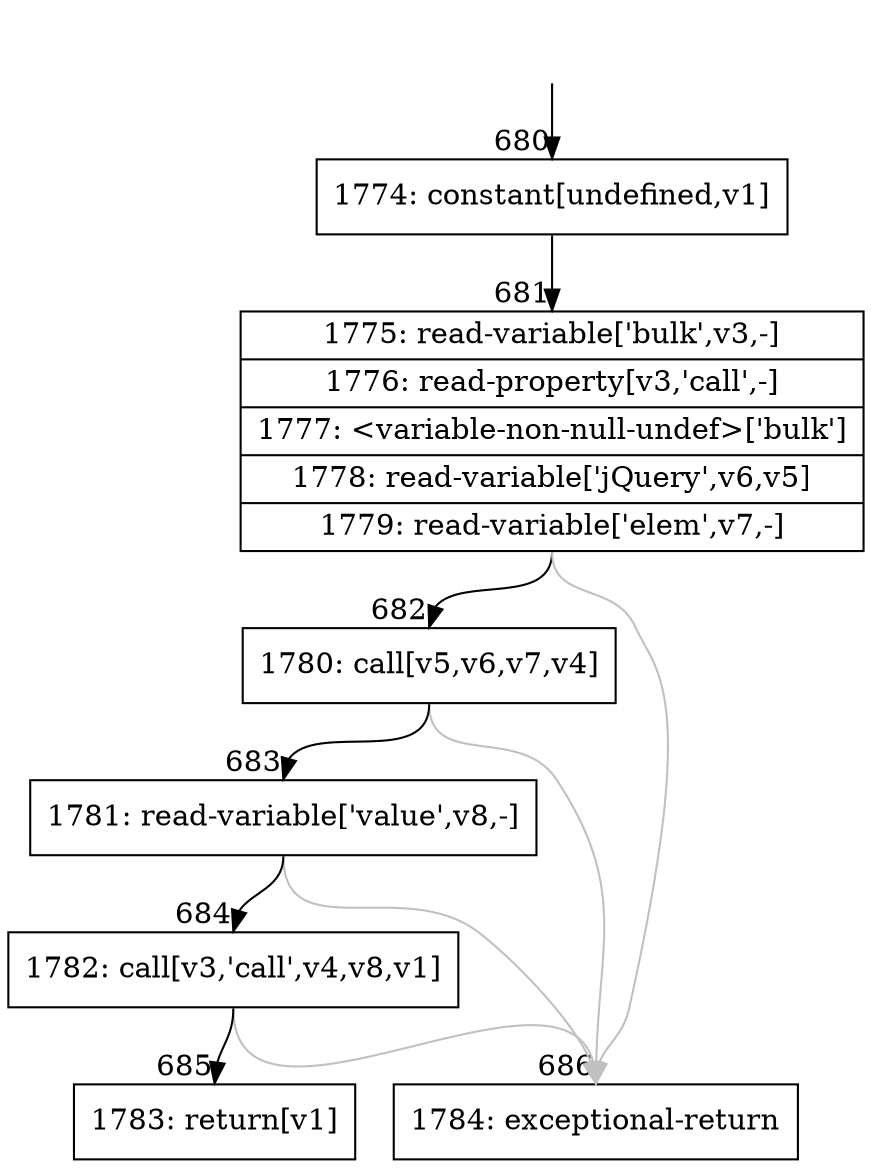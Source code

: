 digraph {
rankdir="TD"
BB_entry51[shape=none,label=""];
BB_entry51 -> BB680 [tailport=s, headport=n, headlabel="    680"]
BB680 [shape=record label="{1774: constant[undefined,v1]}" ] 
BB680 -> BB681 [tailport=s, headport=n, headlabel="      681"]
BB681 [shape=record label="{1775: read-variable['bulk',v3,-]|1776: read-property[v3,'call',-]|1777: \<variable-non-null-undef\>['bulk']|1778: read-variable['jQuery',v6,v5]|1779: read-variable['elem',v7,-]}" ] 
BB681 -> BB682 [tailport=s, headport=n, headlabel="      682"]
BB681 -> BB686 [tailport=s, headport=n, color=gray, headlabel="      686"]
BB682 [shape=record label="{1780: call[v5,v6,v7,v4]}" ] 
BB682 -> BB683 [tailport=s, headport=n, headlabel="      683"]
BB682 -> BB686 [tailport=s, headport=n, color=gray]
BB683 [shape=record label="{1781: read-variable['value',v8,-]}" ] 
BB683 -> BB684 [tailport=s, headport=n, headlabel="      684"]
BB683 -> BB686 [tailport=s, headport=n, color=gray]
BB684 [shape=record label="{1782: call[v3,'call',v4,v8,v1]}" ] 
BB684 -> BB685 [tailport=s, headport=n, headlabel="      685"]
BB684 -> BB686 [tailport=s, headport=n, color=gray]
BB685 [shape=record label="{1783: return[v1]}" ] 
BB686 [shape=record label="{1784: exceptional-return}" ] 
}
